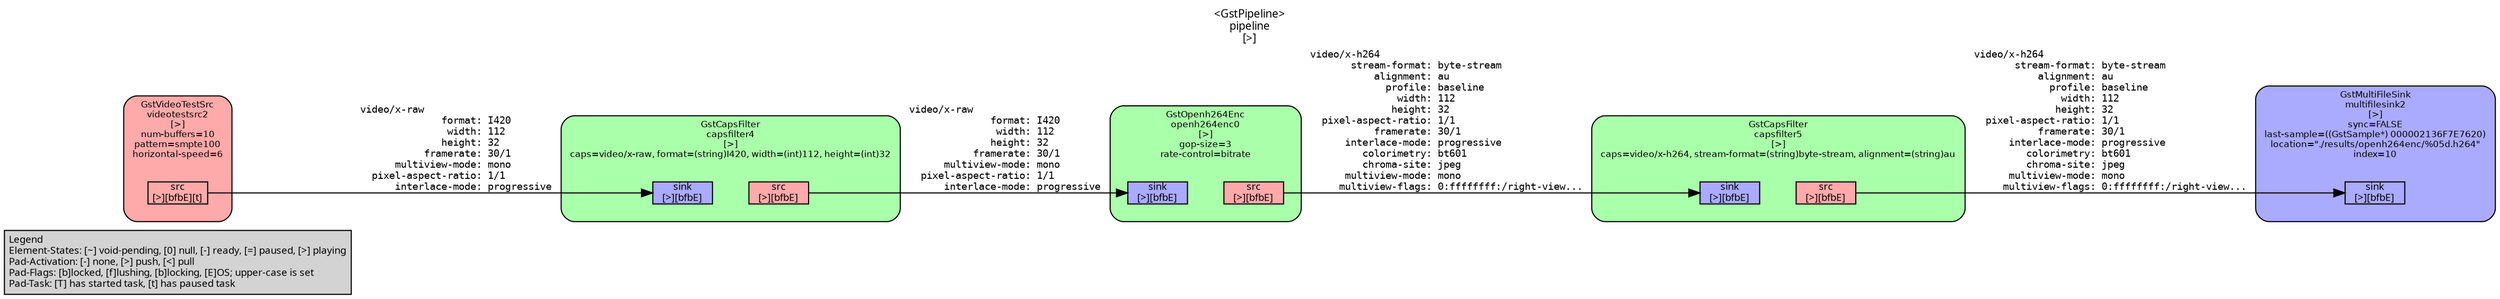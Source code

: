 digraph pipeline {
  rankdir=LR;
  fontname="sans";
  fontsize="10";
  labelloc=t;
  nodesep=.1;
  ranksep=.2;
  label="<GstPipeline>\npipeline\n[>]";
  node [style="filled,rounded", shape=box, fontsize="9", fontname="sans", margin="0.0,0.0"];
  edge [labelfontsize="6", fontsize="9", fontname="monospace"];
  
  legend [
    pos="0,0!",
    margin="0.05,0.05",
    style="filled",
    label="Legend\lElement-States: [~] void-pending, [0] null, [-] ready, [=] paused, [>] playing\lPad-Activation: [-] none, [>] push, [<] pull\lPad-Flags: [b]locked, [f]lushing, [b]locking, [E]OS; upper-case is set\lPad-Task: [T] has started task, [t] has paused task\l",
  ];
  subgraph cluster_capsfilter5_000002136F9116B0 {
    fontname="Bitstream Vera Sans";
    fontsize="8";
    style="filled,rounded";
    color=black;
    label="GstCapsFilter\ncapsfilter5\n[>]\ncaps=video/x-h264, stream-format=(string)byte-stream, alignment=(string)au";
    subgraph cluster_capsfilter5_000002136F9116B0_sink {
      label="";
      style="invis";
      capsfilter5_000002136F9116B0_sink_000002136F867500 [color=black, fillcolor="#aaaaff", label="sink\n[>][bfbE]", height="0.2", style="filled,solid"];
    }

    subgraph cluster_capsfilter5_000002136F9116B0_src {
      label="";
      style="invis";
      capsfilter5_000002136F9116B0_src_000002136F867750 [color=black, fillcolor="#ffaaaa", label="src\n[>][bfbE]", height="0.2", style="filled,solid"];
    }

    capsfilter5_000002136F9116B0_sink_000002136F867500 -> capsfilter5_000002136F9116B0_src_000002136F867750 [style="invis"];
    fillcolor="#aaffaa";
  }

  capsfilter5_000002136F9116B0_src_000002136F867750 -> multifilesink2_000002136F859A50_sink_000002136F869EA0 [label="video/x-h264\l       stream-format: byte-stream\l           alignment: au\l             profile: baseline\l               width: 112\l              height: 32\l  pixel-aspect-ratio: 1/1\l           framerate: 30/1\l      interlace-mode: progressive\l         colorimetry: bt601\l         chroma-site: jpeg\l      multiview-mode: mono\l     multiview-flags: 0:ffffffff:/right-view...\l"]
  subgraph cluster_capsfilter4_000002136F915B70 {
    fontname="Bitstream Vera Sans";
    fontsize="8";
    style="filled,rounded";
    color=black;
    label="GstCapsFilter\ncapsfilter4\n[>]\ncaps=video/x-raw, format=(string)I420, width=(int)112, height=(int)32";
    subgraph cluster_capsfilter4_000002136F915B70_sink {
      label="";
      style="invis";
      capsfilter4_000002136F915B70_sink_000002136F869A00 [color=black, fillcolor="#aaaaff", label="sink\n[>][bfbE]", height="0.2", style="filled,solid"];
    }

    subgraph cluster_capsfilter4_000002136F915B70_src {
      label="";
      style="invis";
      capsfilter4_000002136F915B70_src_000002136F869560 [color=black, fillcolor="#ffaaaa", label="src\n[>][bfbE]", height="0.2", style="filled,solid"];
    }

    capsfilter4_000002136F915B70_sink_000002136F869A00 -> capsfilter4_000002136F915B70_src_000002136F869560 [style="invis"];
    fillcolor="#aaffaa";
  }

  capsfilter4_000002136F915B70_src_000002136F869560 -> openh264enc0_000002136F915750_sink_000002136F86AA30 [label="video/x-raw\l              format: I420\l               width: 112\l              height: 32\l           framerate: 30/1\l      multiview-mode: mono\l  pixel-aspect-ratio: 1/1\l      interlace-mode: progressive\l"]
  subgraph cluster_multifilesink2_000002136F859A50 {
    fontname="Bitstream Vera Sans";
    fontsize="8";
    style="filled,rounded";
    color=black;
    label="GstMultiFileSink\nmultifilesink2\n[>]\nsync=FALSE\nlast-sample=((GstSample*) 000002136F7E7620)\nlocation=\"./results/openh264enc/%05d.h264\"\nindex=10";
    subgraph cluster_multifilesink2_000002136F859A50_sink {
      label="";
      style="invis";
      multifilesink2_000002136F859A50_sink_000002136F869EA0 [color=black, fillcolor="#aaaaff", label="sink\n[>][bfbE]", height="0.2", style="filled,solid"];
    }

    fillcolor="#aaaaff";
  }

  subgraph cluster_openh264enc0_000002136F915750 {
    fontname="Bitstream Vera Sans";
    fontsize="8";
    style="filled,rounded";
    color=black;
    label="GstOpenh264Enc\nopenh264enc0\n[>]\ngop-size=3\nrate-control=bitrate";
    subgraph cluster_openh264enc0_000002136F915750_sink {
      label="";
      style="invis";
      openh264enc0_000002136F915750_sink_000002136F86AA30 [color=black, fillcolor="#aaaaff", label="sink\n[>][bfbE]", height="0.2", style="filled,solid"];
    }

    subgraph cluster_openh264enc0_000002136F915750_src {
      label="";
      style="invis";
      openh264enc0_000002136F915750_src_000002136F8672B0 [color=black, fillcolor="#ffaaaa", label="src\n[>][bfbE]", height="0.2", style="filled,solid"];
    }

    openh264enc0_000002136F915750_sink_000002136F86AA30 -> openh264enc0_000002136F915750_src_000002136F8672B0 [style="invis"];
    fillcolor="#aaffaa";
  }

  openh264enc0_000002136F915750_src_000002136F8672B0 -> capsfilter5_000002136F9116B0_sink_000002136F867500 [label="video/x-h264\l       stream-format: byte-stream\l           alignment: au\l             profile: baseline\l               width: 112\l              height: 32\l  pixel-aspect-ratio: 1/1\l           framerate: 30/1\l      interlace-mode: progressive\l         colorimetry: bt601\l         chroma-site: jpeg\l      multiview-mode: mono\l     multiview-flags: 0:ffffffff:/right-view...\l"]
  subgraph cluster_videotestsrc2_000002136F801900 {
    fontname="Bitstream Vera Sans";
    fontsize="8";
    style="filled,rounded";
    color=black;
    label="GstVideoTestSrc\nvideotestsrc2\n[>]\nnum-buffers=10\npattern=smpte100\nhorizontal-speed=6";
    subgraph cluster_videotestsrc2_000002136F801900_src {
      label="";
      style="invis";
      videotestsrc2_000002136F801900_src_000002136F867060 [color=black, fillcolor="#ffaaaa", label="src\n[>][bfbE][t]", height="0.2", style="filled,solid"];
    }

    fillcolor="#ffaaaa";
  }

  videotestsrc2_000002136F801900_src_000002136F867060 -> capsfilter4_000002136F915B70_sink_000002136F869A00 [label="video/x-raw\l              format: I420\l               width: 112\l              height: 32\l           framerate: 30/1\l      multiview-mode: mono\l  pixel-aspect-ratio: 1/1\l      interlace-mode: progressive\l"]
}
